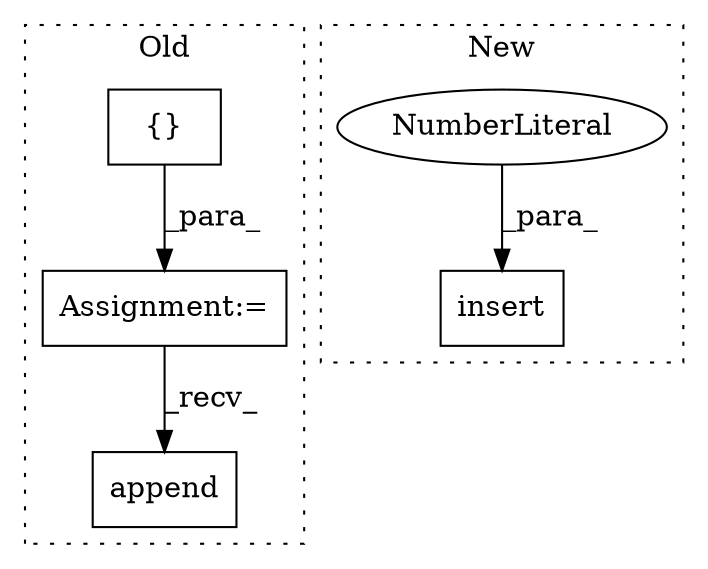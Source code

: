 digraph G {
subgraph cluster0 {
1 [label="append" a="32" s="8911,8921" l="7,1" shape="box"];
4 [label="Assignment:=" a="7" s="8711" l="1" shape="box"];
5 [label="{}" a="4" s="8721" l="2" shape="box"];
label = "Old";
style="dotted";
}
subgraph cluster1 {
2 [label="insert" a="32" s="8944,8966" l="7,1" shape="box"];
3 [label="NumberLiteral" a="34" s="8965" l="1" shape="ellipse"];
label = "New";
style="dotted";
}
3 -> 2 [label="_para_"];
4 -> 1 [label="_recv_"];
5 -> 4 [label="_para_"];
}